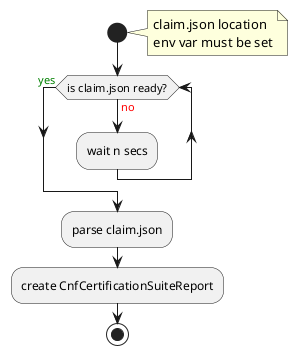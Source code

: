 @startuml "Side car action"

start
note right
  claim.json location 
  env var must be set
end note

while (is claim.json ready?) is (<color:red>no)
    :wait n secs;
endwhile (<color:green>yes)

:parse claim.json;
:create CnfCertificationSuiteReport;
stop

@enduml